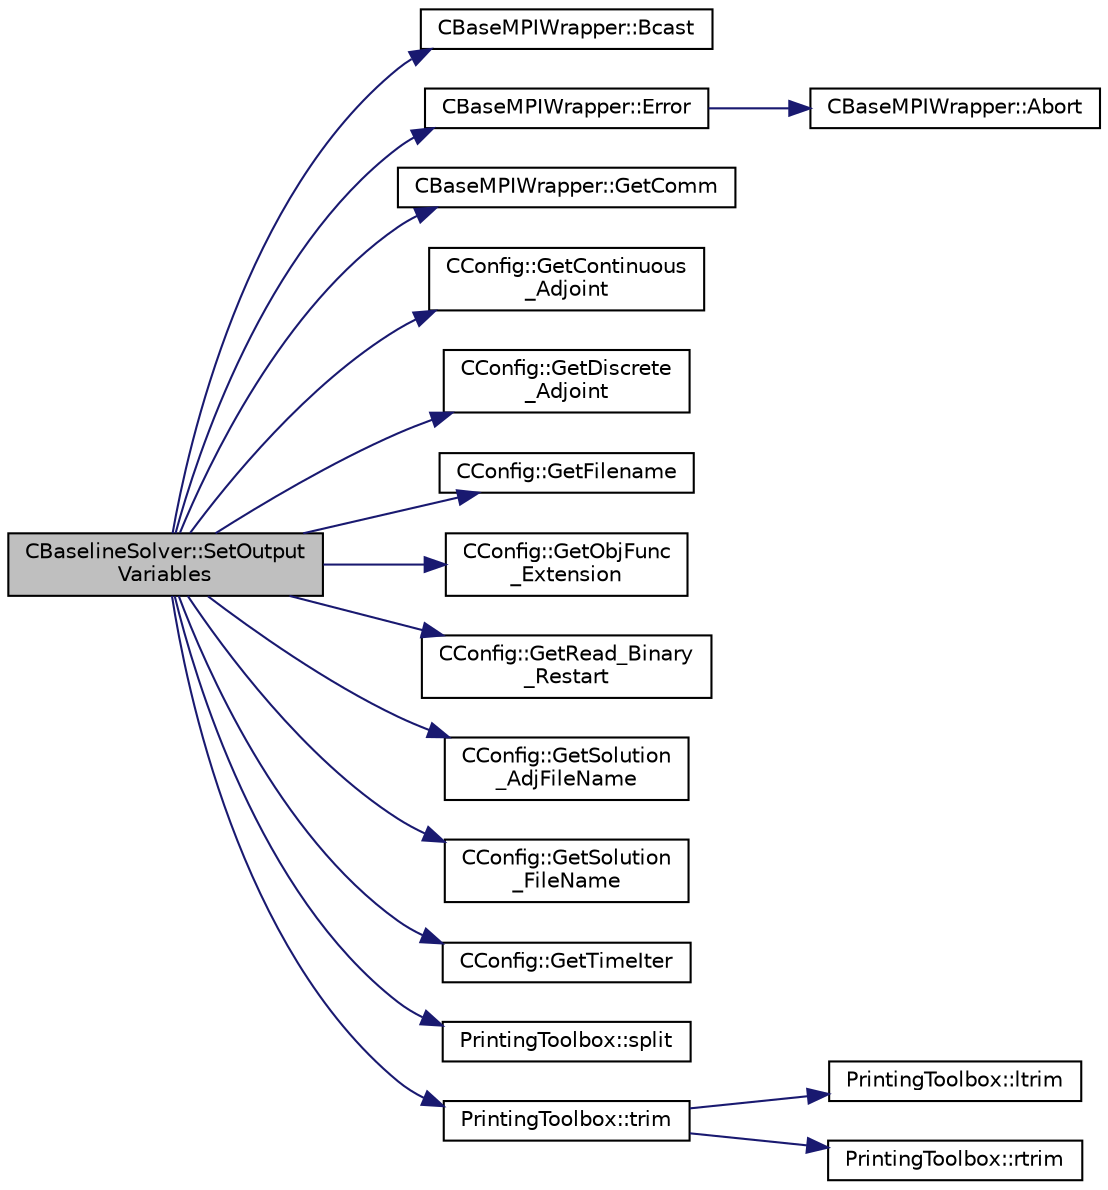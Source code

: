 digraph "CBaselineSolver::SetOutputVariables"
{
 // LATEX_PDF_SIZE
  edge [fontname="Helvetica",fontsize="10",labelfontname="Helvetica",labelfontsize="10"];
  node [fontname="Helvetica",fontsize="10",shape=record];
  rankdir="LR";
  Node1 [label="CBaselineSolver::SetOutput\lVariables",height=0.2,width=0.4,color="black", fillcolor="grey75", style="filled", fontcolor="black",tooltip="Set the number of variables and string names from the restart file."];
  Node1 -> Node2 [color="midnightblue",fontsize="10",style="solid",fontname="Helvetica"];
  Node2 [label="CBaseMPIWrapper::Bcast",height=0.2,width=0.4,color="black", fillcolor="white", style="filled",URL="$classCBaseMPIWrapper.html#a0db599277ab9197511cfd263b4da10f8",tooltip=" "];
  Node1 -> Node3 [color="midnightblue",fontsize="10",style="solid",fontname="Helvetica"];
  Node3 [label="CBaseMPIWrapper::Error",height=0.2,width=0.4,color="black", fillcolor="white", style="filled",URL="$classCBaseMPIWrapper.html#a04457c47629bda56704e6a8804833eeb",tooltip=" "];
  Node3 -> Node4 [color="midnightblue",fontsize="10",style="solid",fontname="Helvetica"];
  Node4 [label="CBaseMPIWrapper::Abort",height=0.2,width=0.4,color="black", fillcolor="white", style="filled",URL="$classCBaseMPIWrapper.html#af7297d861dca86b45cf561b6ab642e8f",tooltip=" "];
  Node1 -> Node5 [color="midnightblue",fontsize="10",style="solid",fontname="Helvetica"];
  Node5 [label="CBaseMPIWrapper::GetComm",height=0.2,width=0.4,color="black", fillcolor="white", style="filled",URL="$classCBaseMPIWrapper.html#a8154391fc3522954802889d81d4ef5da",tooltip=" "];
  Node1 -> Node6 [color="midnightblue",fontsize="10",style="solid",fontname="Helvetica"];
  Node6 [label="CConfig::GetContinuous\l_Adjoint",height=0.2,width=0.4,color="black", fillcolor="white", style="filled",URL="$classCConfig.html#a1eb754aa86fb8154bc9eefea616b7cf9",tooltip="Determines if problem is adjoint."];
  Node1 -> Node7 [color="midnightblue",fontsize="10",style="solid",fontname="Helvetica"];
  Node7 [label="CConfig::GetDiscrete\l_Adjoint",height=0.2,width=0.4,color="black", fillcolor="white", style="filled",URL="$classCConfig.html#ab3928c4e6debcf50dcd0d38985f6980c",tooltip="Get the indicator whether we are solving an discrete adjoint problem."];
  Node1 -> Node8 [color="midnightblue",fontsize="10",style="solid",fontname="Helvetica"];
  Node8 [label="CConfig::GetFilename",height=0.2,width=0.4,color="black", fillcolor="white", style="filled",URL="$classCConfig.html#ae22223881ffa54013ab33e39aa7fec67",tooltip="Add any numbers necessary to the filename (iteration number, zone ID ...)"];
  Node1 -> Node9 [color="midnightblue",fontsize="10",style="solid",fontname="Helvetica"];
  Node9 [label="CConfig::GetObjFunc\l_Extension",height=0.2,width=0.4,color="black", fillcolor="white", style="filled",URL="$classCConfig.html#ace4081f7013cfe0fd756dff7d9ba7f8f",tooltip="Append the input filename string with the appropriate objective function extension."];
  Node1 -> Node10 [color="midnightblue",fontsize="10",style="solid",fontname="Helvetica"];
  Node10 [label="CConfig::GetRead_Binary\l_Restart",height=0.2,width=0.4,color="black", fillcolor="white", style="filled",URL="$classCConfig.html#a82ddaa417553293be72a3ab2198f7d40",tooltip="Flag for whether binary SU2 native restart files are read."];
  Node1 -> Node11 [color="midnightblue",fontsize="10",style="solid",fontname="Helvetica"];
  Node11 [label="CConfig::GetSolution\l_AdjFileName",height=0.2,width=0.4,color="black", fillcolor="white", style="filled",URL="$classCConfig.html#a1132191f9f5af73ef4ff7eb356f41181",tooltip="Get the name of the file with the solution of the adjoint flow problem with drag objective function."];
  Node1 -> Node12 [color="midnightblue",fontsize="10",style="solid",fontname="Helvetica"];
  Node12 [label="CConfig::GetSolution\l_FileName",height=0.2,width=0.4,color="black", fillcolor="white", style="filled",URL="$classCConfig.html#a1d989df2b76d32ee772923f169cf885b",tooltip="Get the name of the file with the solution of the flow problem."];
  Node1 -> Node13 [color="midnightblue",fontsize="10",style="solid",fontname="Helvetica"];
  Node13 [label="CConfig::GetTimeIter",height=0.2,width=0.4,color="black", fillcolor="white", style="filled",URL="$classCConfig.html#aec6051895c2e4f593a5c245104548b78",tooltip="Get the current time iteration number."];
  Node1 -> Node14 [color="midnightblue",fontsize="10",style="solid",fontname="Helvetica"];
  Node14 [label="PrintingToolbox::split",height=0.2,width=0.4,color="black", fillcolor="white", style="filled",URL="$namespacePrintingToolbox.html#abd4b09ef601c48797157b3576d4c7141",tooltip=" "];
  Node1 -> Node15 [color="midnightblue",fontsize="10",style="solid",fontname="Helvetica"];
  Node15 [label="PrintingToolbox::trim",height=0.2,width=0.4,color="black", fillcolor="white", style="filled",URL="$namespacePrintingToolbox.html#a8d3bf1566f372942cfb12952d4fca751",tooltip=" "];
  Node15 -> Node16 [color="midnightblue",fontsize="10",style="solid",fontname="Helvetica"];
  Node16 [label="PrintingToolbox::ltrim",height=0.2,width=0.4,color="black", fillcolor="white", style="filled",URL="$namespacePrintingToolbox.html#a434608584a5874efeb4799797cdda637",tooltip=" "];
  Node15 -> Node17 [color="midnightblue",fontsize="10",style="solid",fontname="Helvetica"];
  Node17 [label="PrintingToolbox::rtrim",height=0.2,width=0.4,color="black", fillcolor="white", style="filled",URL="$namespacePrintingToolbox.html#a60e271bb6995e55d8c0a0522b714940d",tooltip=" "];
}
